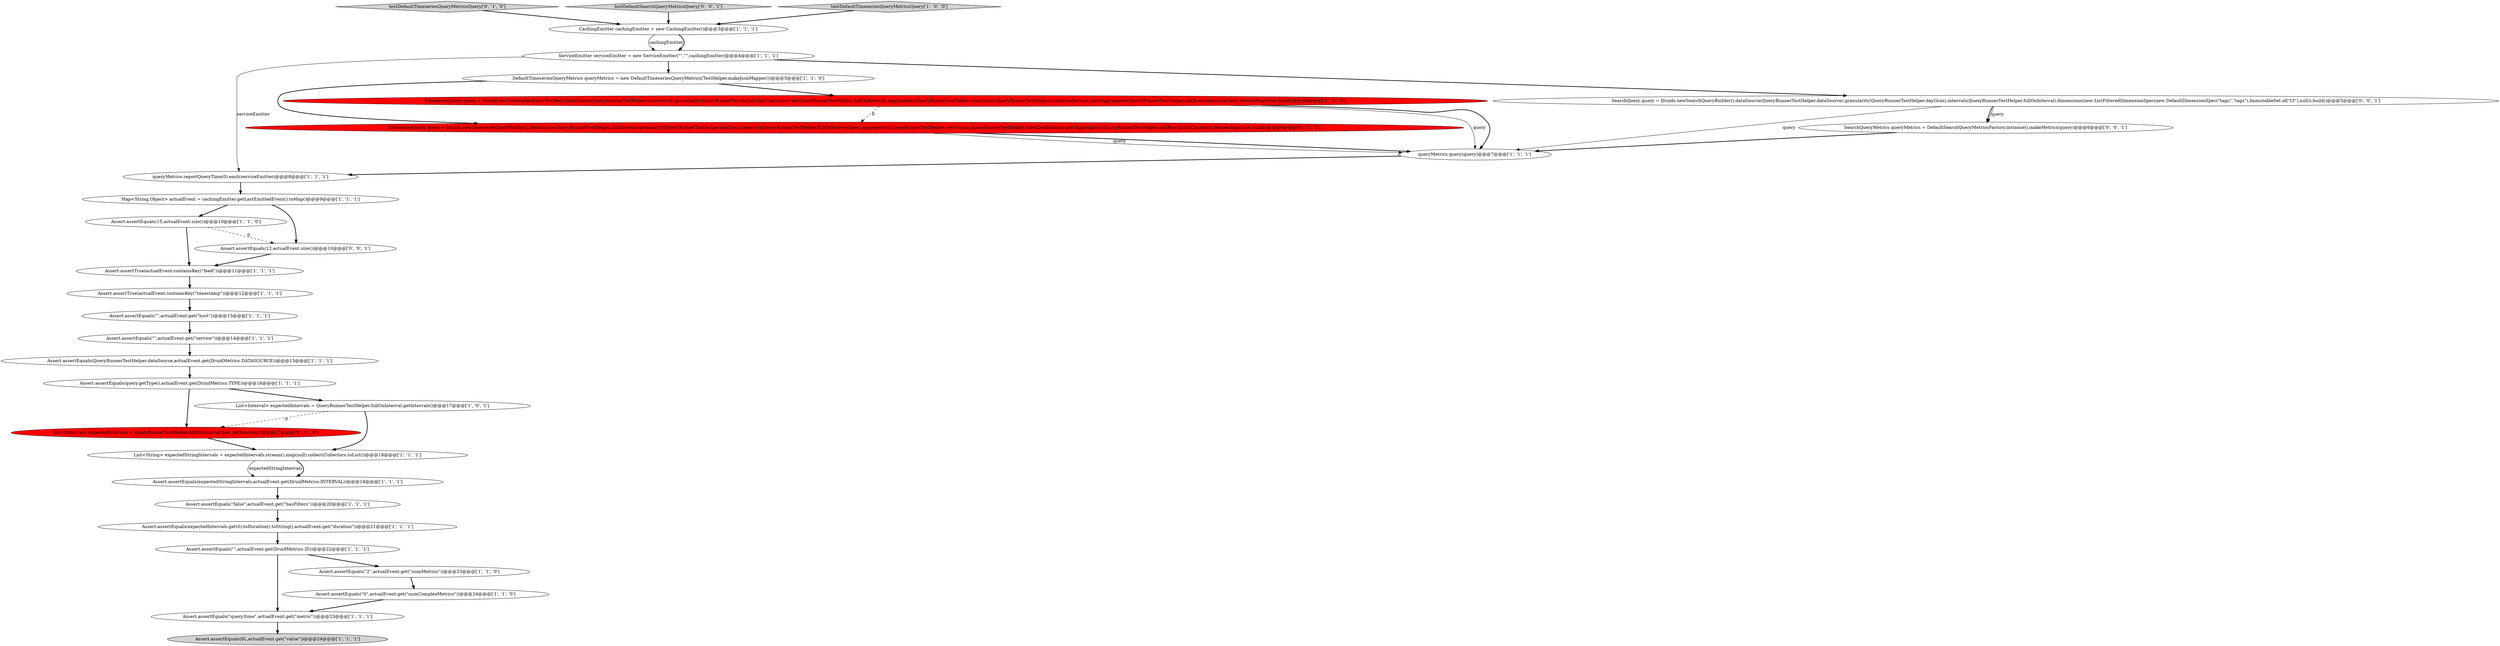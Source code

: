 digraph {
8 [style = filled, label = "Assert.assertEquals(\"0\",actualEvent.get(\"numComplexMetrics\"))@@@24@@@['1', '1', '0']", fillcolor = white, shape = ellipse image = "AAA0AAABBB1BBB"];
1 [style = filled, label = "Assert.assertEquals(\"\",actualEvent.get(DruidMetrics.ID))@@@22@@@['1', '1', '1']", fillcolor = white, shape = ellipse image = "AAA0AAABBB1BBB"];
27 [style = filled, label = "testDefaultTimeseriesQueryMetricsQuery['0', '1', '0']", fillcolor = lightgray, shape = diamond image = "AAA0AAABBB2BBB"];
6 [style = filled, label = "TimeseriesQuery query = Druids.newTimeseriesQueryBuilder().dataSource(QueryRunnerTestHelper.dataSource).granularity(QueryRunnerTestHelper.dayGran).intervals(QueryRunnerTestHelper.fullOnInterval).aggregators(QueryRunnerTestHelper.rowsCount,QueryRunnerTestHelper.indexDoubleSum).postAggregators(QueryRunnerTestHelper.addRowsIndexConstant).descending(true).build()@@@6@@@['1', '0', '0']", fillcolor = red, shape = ellipse image = "AAA1AAABBB1BBB"];
9 [style = filled, label = "Assert.assertEquals(\"query/time\",actualEvent.get(\"metric\"))@@@23@@@['1', '1', '1']", fillcolor = white, shape = ellipse image = "AAA0AAABBB1BBB"];
23 [style = filled, label = "Assert.assertEquals(expectedStringIntervals,actualEvent.get(DruidMetrics.INTERVAL))@@@19@@@['1', '1', '1']", fillcolor = white, shape = ellipse image = "AAA0AAABBB1BBB"];
16 [style = filled, label = "ServiceEmitter serviceEmitter = new ServiceEmitter(\"\",\"\",cachingEmitter)@@@4@@@['1', '1', '1']", fillcolor = white, shape = ellipse image = "AAA0AAABBB1BBB"];
26 [style = filled, label = "TimeseriesQuery query = Druids.newTimeseriesQueryBuilder().dataSource(QueryRunnerTestHelper.dataSource).granularity(QueryRunnerTestHelper.dayGran).intervals(QueryRunnerTestHelper.fullOnIntervalSpec).aggregators(QueryRunnerTestHelper.rowsCount,QueryRunnerTestHelper.indexDoubleSum).postAggregators(QueryRunnerTestHelper.addRowsIndexConstant).descending(true).build()@@@6@@@['0', '1', '0']", fillcolor = red, shape = ellipse image = "AAA1AAABBB2BBB"];
19 [style = filled, label = "Assert.assertEquals(15,actualEvent.size())@@@10@@@['1', '1', '0']", fillcolor = white, shape = ellipse image = "AAA0AAABBB1BBB"];
2 [style = filled, label = "Assert.assertEquals(QueryRunnerTestHelper.dataSource,actualEvent.get(DruidMetrics.DATASOURCE))@@@15@@@['1', '1', '1']", fillcolor = white, shape = ellipse image = "AAA0AAABBB1BBB"];
25 [style = filled, label = "List<Interval> expectedIntervals = QueryRunnerTestHelper.fullOnIntervalSpec.getIntervals()@@@17@@@['0', '1', '0']", fillcolor = red, shape = ellipse image = "AAA1AAABBB2BBB"];
28 [style = filled, label = "SearchQueryMetrics queryMetrics = DefaultSearchQueryMetricsFactory.instance().makeMetrics(query)@@@6@@@['0', '0', '1']", fillcolor = white, shape = ellipse image = "AAA0AAABBB3BBB"];
10 [style = filled, label = "Assert.assertEquals(0L,actualEvent.get(\"value\"))@@@24@@@['1', '1', '1']", fillcolor = lightgray, shape = ellipse image = "AAA0AAABBB1BBB"];
24 [style = filled, label = "Assert.assertEquals(\"\",actualEvent.get(\"host\"))@@@13@@@['1', '1', '1']", fillcolor = white, shape = ellipse image = "AAA0AAABBB1BBB"];
13 [style = filled, label = "Assert.assertEquals(query.getType(),actualEvent.get(DruidMetrics.TYPE))@@@16@@@['1', '1', '1']", fillcolor = white, shape = ellipse image = "AAA0AAABBB1BBB"];
21 [style = filled, label = "List<String> expectedStringIntervals = expectedIntervals.stream().map(null).collect(Collectors.toList())@@@18@@@['1', '1', '1']", fillcolor = white, shape = ellipse image = "AAA0AAABBB1BBB"];
3 [style = filled, label = "Assert.assertEquals(\"false\",actualEvent.get(\"hasFilters\"))@@@20@@@['1', '1', '1']", fillcolor = white, shape = ellipse image = "AAA0AAABBB1BBB"];
30 [style = filled, label = "Assert.assertEquals(12,actualEvent.size())@@@10@@@['0', '0', '1']", fillcolor = white, shape = ellipse image = "AAA0AAABBB3BBB"];
15 [style = filled, label = "queryMetrics.reportQueryTime(0).emit(serviceEmitter)@@@8@@@['1', '1', '1']", fillcolor = white, shape = ellipse image = "AAA0AAABBB1BBB"];
7 [style = filled, label = "Assert.assertTrue(actualEvent.containsKey(\"feed\"))@@@11@@@['1', '1', '1']", fillcolor = white, shape = ellipse image = "AAA0AAABBB1BBB"];
5 [style = filled, label = "Assert.assertEquals(\"2\",actualEvent.get(\"numMetrics\"))@@@23@@@['1', '1', '0']", fillcolor = white, shape = ellipse image = "AAA0AAABBB1BBB"];
0 [style = filled, label = "queryMetrics.query(query)@@@7@@@['1', '1', '1']", fillcolor = white, shape = ellipse image = "AAA0AAABBB1BBB"];
18 [style = filled, label = "List<Interval> expectedIntervals = QueryRunnerTestHelper.fullOnInterval.getIntervals()@@@17@@@['1', '0', '1']", fillcolor = white, shape = ellipse image = "AAA0AAABBB1BBB"];
11 [style = filled, label = "Assert.assertEquals(\"\",actualEvent.get(\"service\"))@@@14@@@['1', '1', '1']", fillcolor = white, shape = ellipse image = "AAA0AAABBB1BBB"];
17 [style = filled, label = "Assert.assertEquals(expectedIntervals.get(0).toDuration().toString(),actualEvent.get(\"duration\"))@@@21@@@['1', '1', '1']", fillcolor = white, shape = ellipse image = "AAA0AAABBB1BBB"];
31 [style = filled, label = "testDefaultSearchQueryMetricsQuery['0', '0', '1']", fillcolor = lightgray, shape = diamond image = "AAA0AAABBB3BBB"];
20 [style = filled, label = "CachingEmitter cachingEmitter = new CachingEmitter()@@@3@@@['1', '1', '1']", fillcolor = white, shape = ellipse image = "AAA0AAABBB1BBB"];
12 [style = filled, label = "DefaultTimeseriesQueryMetrics queryMetrics = new DefaultTimeseriesQueryMetrics(TestHelper.makeJsonMapper())@@@5@@@['1', '1', '0']", fillcolor = white, shape = ellipse image = "AAA0AAABBB1BBB"];
4 [style = filled, label = "Assert.assertTrue(actualEvent.containsKey(\"timestamp\"))@@@12@@@['1', '1', '1']", fillcolor = white, shape = ellipse image = "AAA0AAABBB1BBB"];
14 [style = filled, label = "testDefaultTimeseriesQueryMetricsQuery['1', '0', '0']", fillcolor = lightgray, shape = diamond image = "AAA0AAABBB1BBB"];
29 [style = filled, label = "SearchQuery query = Druids.newSearchQueryBuilder().dataSource(QueryRunnerTestHelper.dataSource).granularity(QueryRunnerTestHelper.dayGran).intervals(QueryRunnerTestHelper.fullOnInterval).dimensions(new ListFilteredDimensionSpec(new DefaultDimensionSpec(\"tags\",\"tags\"),ImmutableSet.of(\"t3\"),null)).build()@@@5@@@['0', '0', '1']", fillcolor = white, shape = ellipse image = "AAA0AAABBB3BBB"];
22 [style = filled, label = "Map<String,Object> actualEvent = cachingEmitter.getLastEmittedEvent().toMap()@@@9@@@['1', '1', '1']", fillcolor = white, shape = ellipse image = "AAA0AAABBB1BBB"];
1->5 [style = bold, label=""];
13->25 [style = bold, label=""];
5->8 [style = bold, label=""];
4->24 [style = bold, label=""];
17->1 [style = bold, label=""];
21->23 [style = solid, label="expectedStringIntervals"];
22->19 [style = bold, label=""];
16->29 [style = bold, label=""];
6->0 [style = solid, label="query"];
29->28 [style = solid, label="query"];
6->0 [style = bold, label=""];
23->3 [style = bold, label=""];
12->26 [style = bold, label=""];
7->4 [style = bold, label=""];
9->10 [style = bold, label=""];
12->6 [style = bold, label=""];
0->15 [style = bold, label=""];
11->2 [style = bold, label=""];
22->30 [style = bold, label=""];
1->9 [style = bold, label=""];
15->22 [style = bold, label=""];
2->13 [style = bold, label=""];
29->28 [style = bold, label=""];
20->16 [style = solid, label="cachingEmitter"];
28->0 [style = bold, label=""];
26->0 [style = bold, label=""];
20->16 [style = bold, label=""];
19->30 [style = dashed, label="0"];
24->11 [style = bold, label=""];
30->7 [style = bold, label=""];
6->26 [style = dashed, label="0"];
8->9 [style = bold, label=""];
3->17 [style = bold, label=""];
29->0 [style = solid, label="query"];
26->0 [style = solid, label="query"];
18->21 [style = bold, label=""];
31->20 [style = bold, label=""];
16->15 [style = solid, label="serviceEmitter"];
16->12 [style = bold, label=""];
19->7 [style = bold, label=""];
25->21 [style = bold, label=""];
27->20 [style = bold, label=""];
18->25 [style = dashed, label="0"];
13->18 [style = bold, label=""];
14->20 [style = bold, label=""];
21->23 [style = bold, label=""];
}
